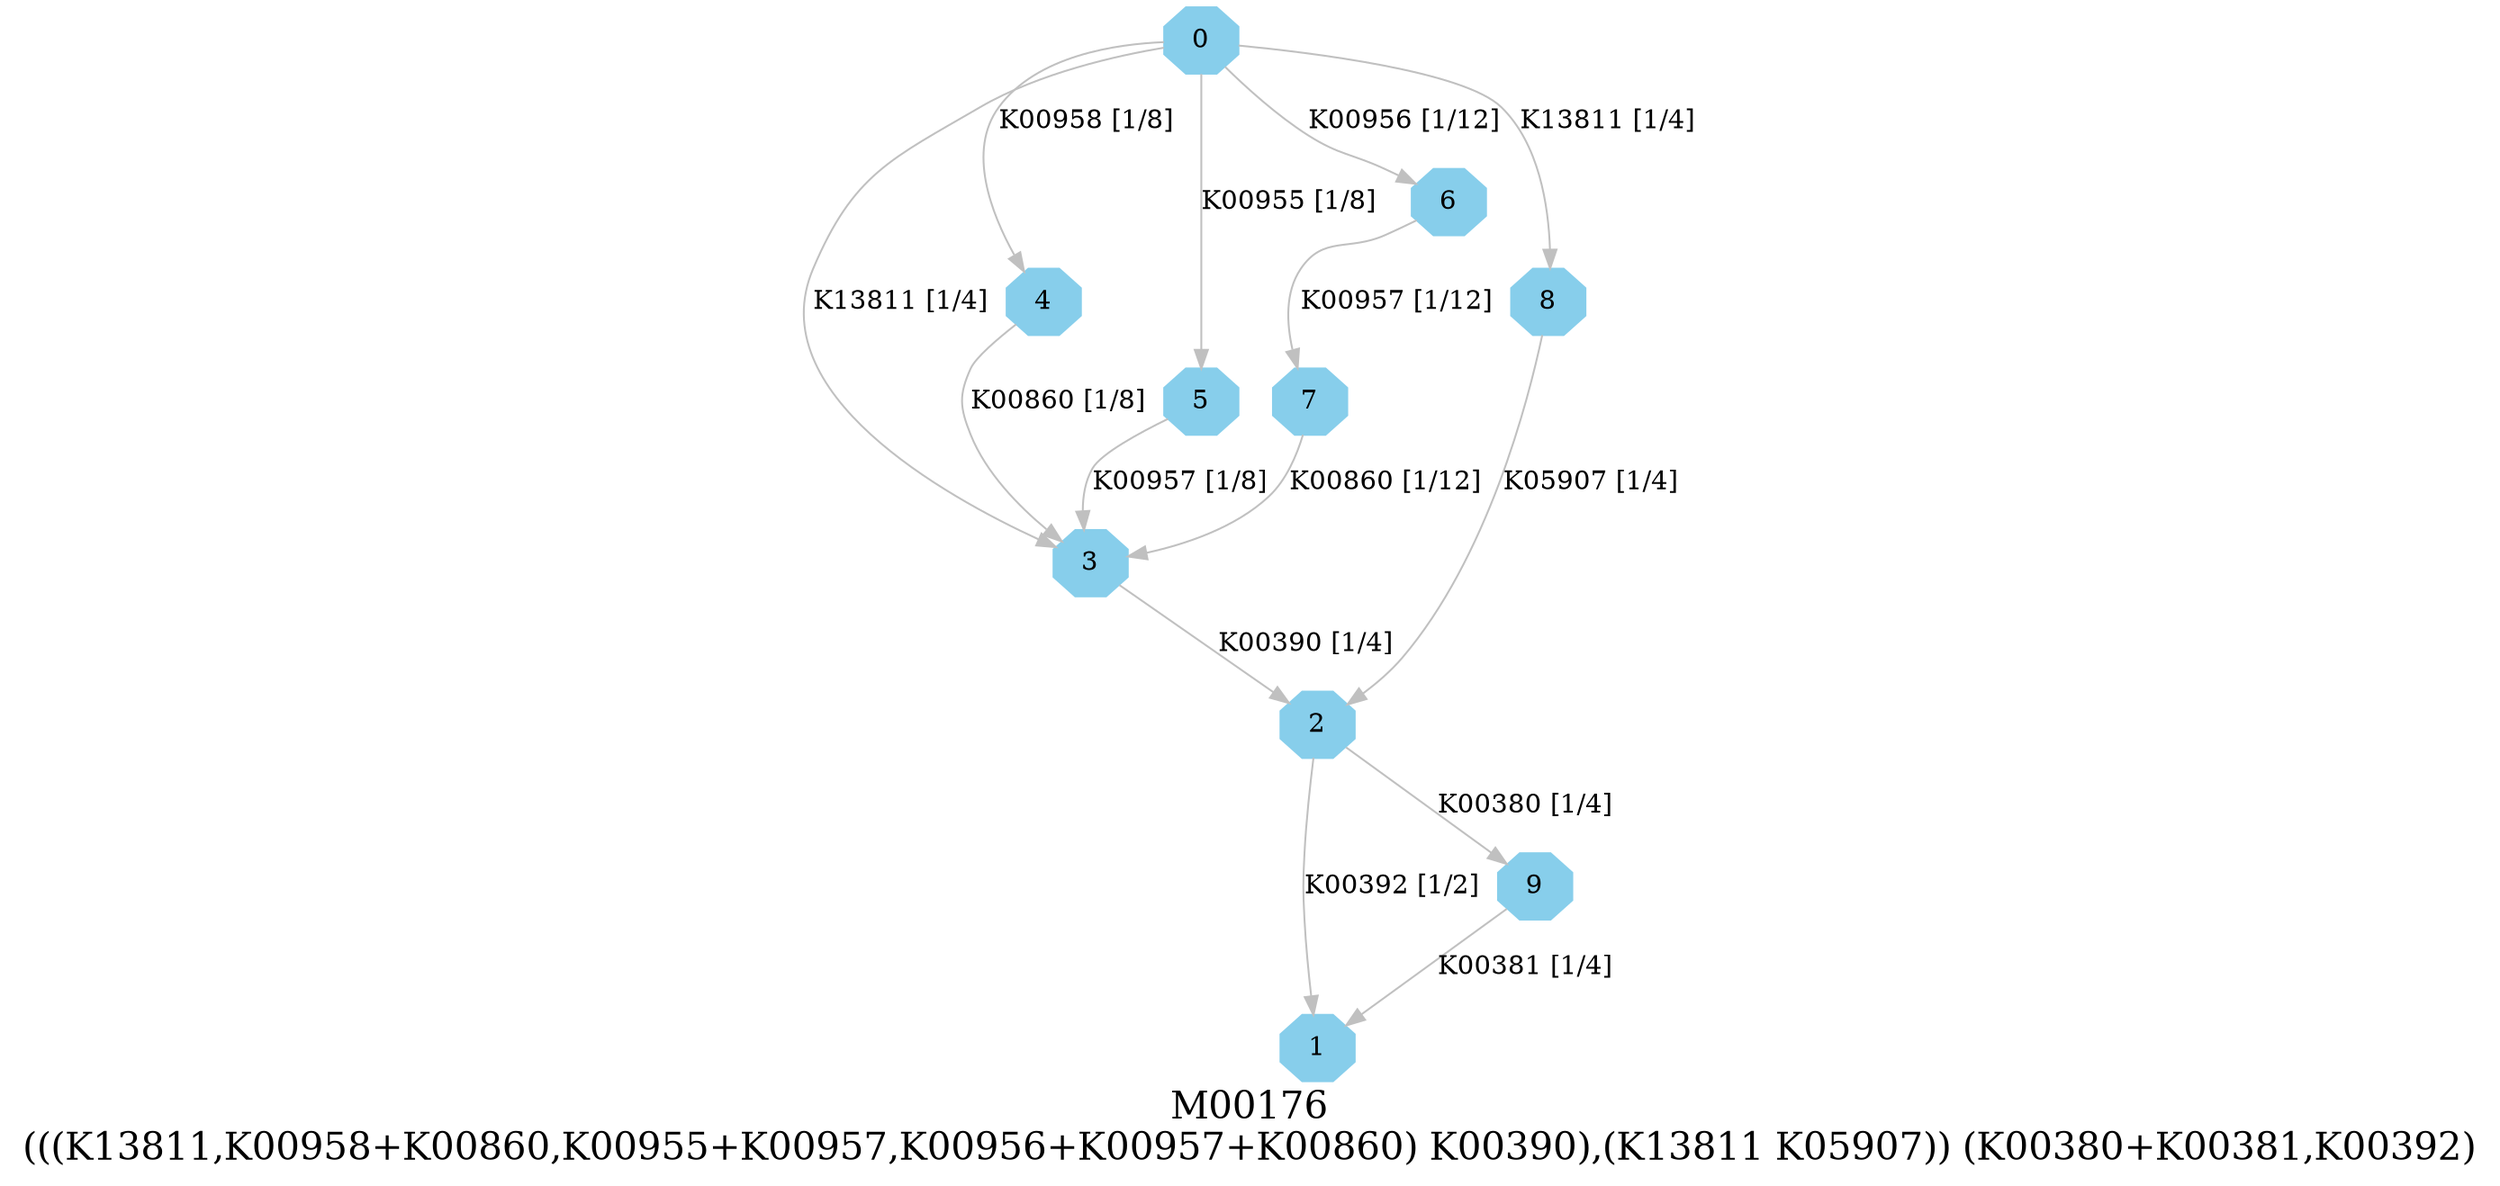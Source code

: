 digraph G {
graph [label="M00176
(((K13811,K00958+K00860,K00955+K00957,K00956+K00957+K00860) K00390),(K13811 K05907)) (K00380+K00381,K00392)",fontsize=20];
node [shape=box,style=filled];
edge [len=3,color=grey];
{node [width=.3,height=.3,shape=octagon,style=filled,color=skyblue] 0 1 2 3 4 5 6 7 8 9 }
0 -> 3 [label="K13811 [1/4]"];
0 -> 4 [label="K00958 [1/8]"];
0 -> 5 [label="K00955 [1/8]"];
0 -> 6 [label="K00956 [1/12]"];
0 -> 8 [label="K13811 [1/4]"];
2 -> 9 [label="K00380 [1/4]"];
2 -> 1 [label="K00392 [1/2]"];
3 -> 2 [label="K00390 [1/4]"];
4 -> 3 [label="K00860 [1/8]"];
5 -> 3 [label="K00957 [1/8]"];
6 -> 7 [label="K00957 [1/12]"];
7 -> 3 [label="K00860 [1/12]"];
8 -> 2 [label="K05907 [1/4]"];
9 -> 1 [label="K00381 [1/4]"];
}